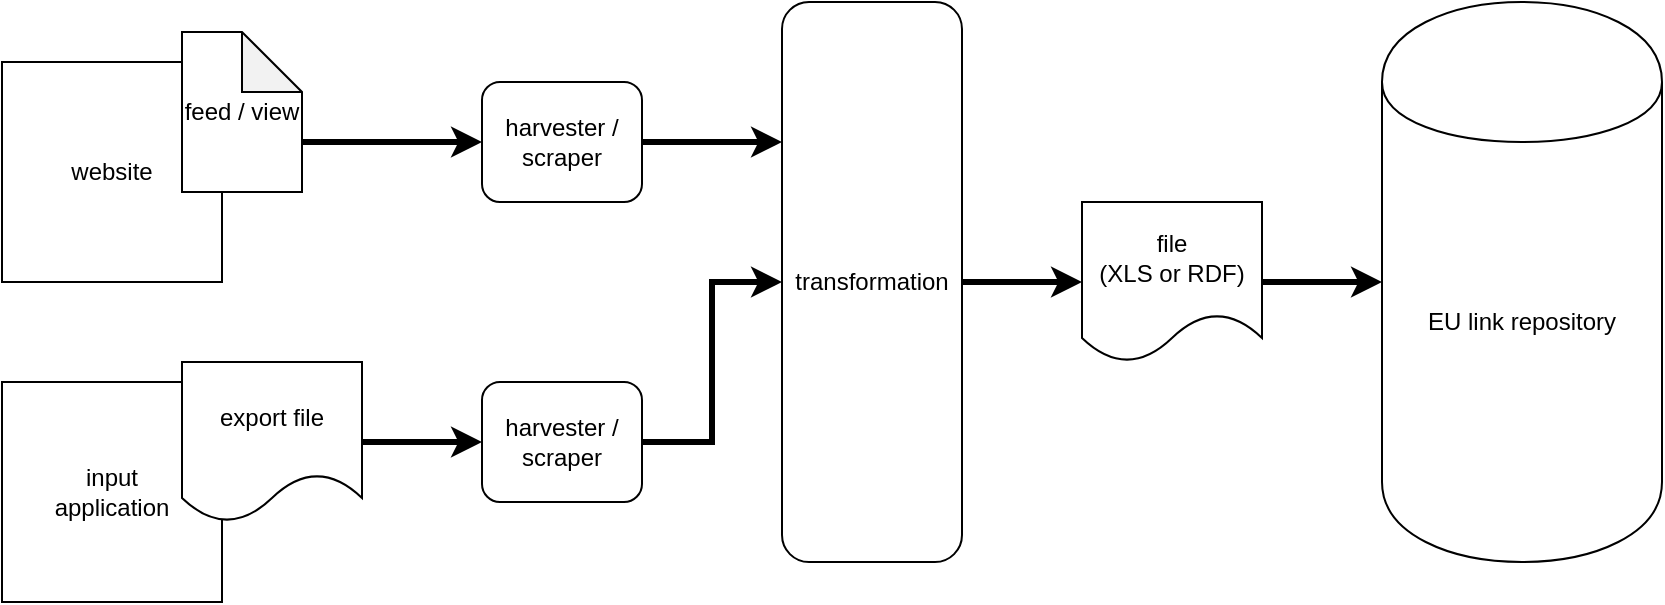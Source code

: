 <mxfile version="12.8.5" type="device"><diagram id="zCHpOlbZGHG37zVQdZLS" name="Page-1"><mxGraphModel dx="1038" dy="548" grid="1" gridSize="10" guides="1" tooltips="1" connect="1" arrows="1" fold="1" page="1" pageScale="1" pageWidth="850" pageHeight="1100" math="0" shadow="0"><root><mxCell id="0"/><mxCell id="1" parent="0"/><mxCell id="p_YuNq9f1WH9vkZGl7NE-24" value="input &lt;br&gt;application" style="whiteSpace=wrap;html=1;aspect=fixed;" vertex="1" parent="1"><mxGeometry x="10" y="230" width="110" height="110" as="geometry"/></mxCell><mxCell id="p_YuNq9f1WH9vkZGl7NE-2" value="website" style="whiteSpace=wrap;html=1;aspect=fixed;" vertex="1" parent="1"><mxGeometry x="10" y="70" width="110" height="110" as="geometry"/></mxCell><mxCell id="p_YuNq9f1WH9vkZGl7NE-13" style="edgeStyle=orthogonalEdgeStyle;rounded=0;orthogonalLoop=1;jettySize=auto;html=1;exitX=0;exitY=0;exitDx=60;exitDy=55;exitPerimeter=0;entryX=0;entryY=0.5;entryDx=0;entryDy=0;strokeWidth=3;" edge="1" parent="1" source="p_YuNq9f1WH9vkZGl7NE-4" target="p_YuNq9f1WH9vkZGl7NE-9"><mxGeometry relative="1" as="geometry"/></mxCell><mxCell id="p_YuNq9f1WH9vkZGl7NE-4" value="feed / view" style="shape=note;whiteSpace=wrap;html=1;backgroundOutline=1;darkOpacity=0.05;" vertex="1" parent="1"><mxGeometry x="100" y="55" width="60" height="80" as="geometry"/></mxCell><mxCell id="p_YuNq9f1WH9vkZGl7NE-7" value="EU link repository" style="shape=cylinder;whiteSpace=wrap;html=1;boundedLbl=1;backgroundOutline=1;" vertex="1" parent="1"><mxGeometry x="700" y="40" width="140" height="280" as="geometry"/></mxCell><mxCell id="p_YuNq9f1WH9vkZGl7NE-15" style="edgeStyle=orthogonalEdgeStyle;rounded=0;orthogonalLoop=1;jettySize=auto;html=1;exitX=1;exitY=0.5;exitDx=0;exitDy=0;entryX=0;entryY=0.25;entryDx=0;entryDy=0;strokeWidth=3;" edge="1" parent="1" source="p_YuNq9f1WH9vkZGl7NE-9" target="p_YuNq9f1WH9vkZGl7NE-11"><mxGeometry relative="1" as="geometry"/></mxCell><mxCell id="p_YuNq9f1WH9vkZGl7NE-9" value="harvester / scraper" style="rounded=1;whiteSpace=wrap;html=1;" vertex="1" parent="1"><mxGeometry x="250" y="80" width="80" height="60" as="geometry"/></mxCell><mxCell id="p_YuNq9f1WH9vkZGl7NE-10" value="harvester / scraper" style="rounded=1;whiteSpace=wrap;html=1;" vertex="1" parent="1"><mxGeometry x="250" y="230" width="80" height="60" as="geometry"/></mxCell><mxCell id="p_YuNq9f1WH9vkZGl7NE-11" value="transformation" style="rounded=1;whiteSpace=wrap;html=1;" vertex="1" parent="1"><mxGeometry x="400" y="40" width="90" height="280" as="geometry"/></mxCell><mxCell id="p_YuNq9f1WH9vkZGl7NE-16" style="edgeStyle=orthogonalEdgeStyle;rounded=0;orthogonalLoop=1;jettySize=auto;html=1;exitX=1;exitY=0.5;exitDx=0;exitDy=0;entryX=0;entryY=0.5;entryDx=0;entryDy=0;strokeWidth=3;" edge="1" parent="1" source="p_YuNq9f1WH9vkZGl7NE-10" target="p_YuNq9f1WH9vkZGl7NE-11"><mxGeometry relative="1" as="geometry"><mxPoint x="350" y="145" as="sourcePoint"/><mxPoint x="410" y="120" as="targetPoint"/></mxGeometry></mxCell><mxCell id="p_YuNq9f1WH9vkZGl7NE-17" style="edgeStyle=orthogonalEdgeStyle;rounded=0;orthogonalLoop=1;jettySize=auto;html=1;exitX=1;exitY=0.5;exitDx=0;exitDy=0;strokeWidth=3;" edge="1" parent="1" source="p_YuNq9f1WH9vkZGl7NE-11" target="p_YuNq9f1WH9vkZGl7NE-18"><mxGeometry relative="1" as="geometry"><mxPoint x="350" y="240" as="sourcePoint"/><mxPoint x="550" y="300" as="targetPoint"/></mxGeometry></mxCell><mxCell id="p_YuNq9f1WH9vkZGl7NE-18" value="file &lt;br&gt;(XLS or RDF)" style="shape=document;whiteSpace=wrap;html=1;boundedLbl=1;" vertex="1" parent="1"><mxGeometry x="550" y="140" width="90" height="80" as="geometry"/></mxCell><mxCell id="p_YuNq9f1WH9vkZGl7NE-22" value="" style="endArrow=classic;html=1;strokeWidth=3;exitX=1;exitY=0.5;exitDx=0;exitDy=0;" edge="1" parent="1" source="p_YuNq9f1WH9vkZGl7NE-18" target="p_YuNq9f1WH9vkZGl7NE-7"><mxGeometry width="50" height="50" relative="1" as="geometry"><mxPoint x="400" y="270" as="sourcePoint"/><mxPoint x="450" y="220" as="targetPoint"/></mxGeometry></mxCell><mxCell id="p_YuNq9f1WH9vkZGl7NE-23" value="export file" style="shape=document;whiteSpace=wrap;html=1;boundedLbl=1;" vertex="1" parent="1"><mxGeometry x="100" y="220" width="90" height="80" as="geometry"/></mxCell><mxCell id="p_YuNq9f1WH9vkZGl7NE-25" value="" style="endArrow=classic;html=1;strokeWidth=3;exitX=1;exitY=0.5;exitDx=0;exitDy=0;entryX=0;entryY=0.5;entryDx=0;entryDy=0;" edge="1" parent="1" source="p_YuNq9f1WH9vkZGl7NE-23" target="p_YuNq9f1WH9vkZGl7NE-10"><mxGeometry width="50" height="50" relative="1" as="geometry"><mxPoint x="400" y="270" as="sourcePoint"/><mxPoint x="450" y="220" as="targetPoint"/></mxGeometry></mxCell></root></mxGraphModel></diagram></mxfile>
